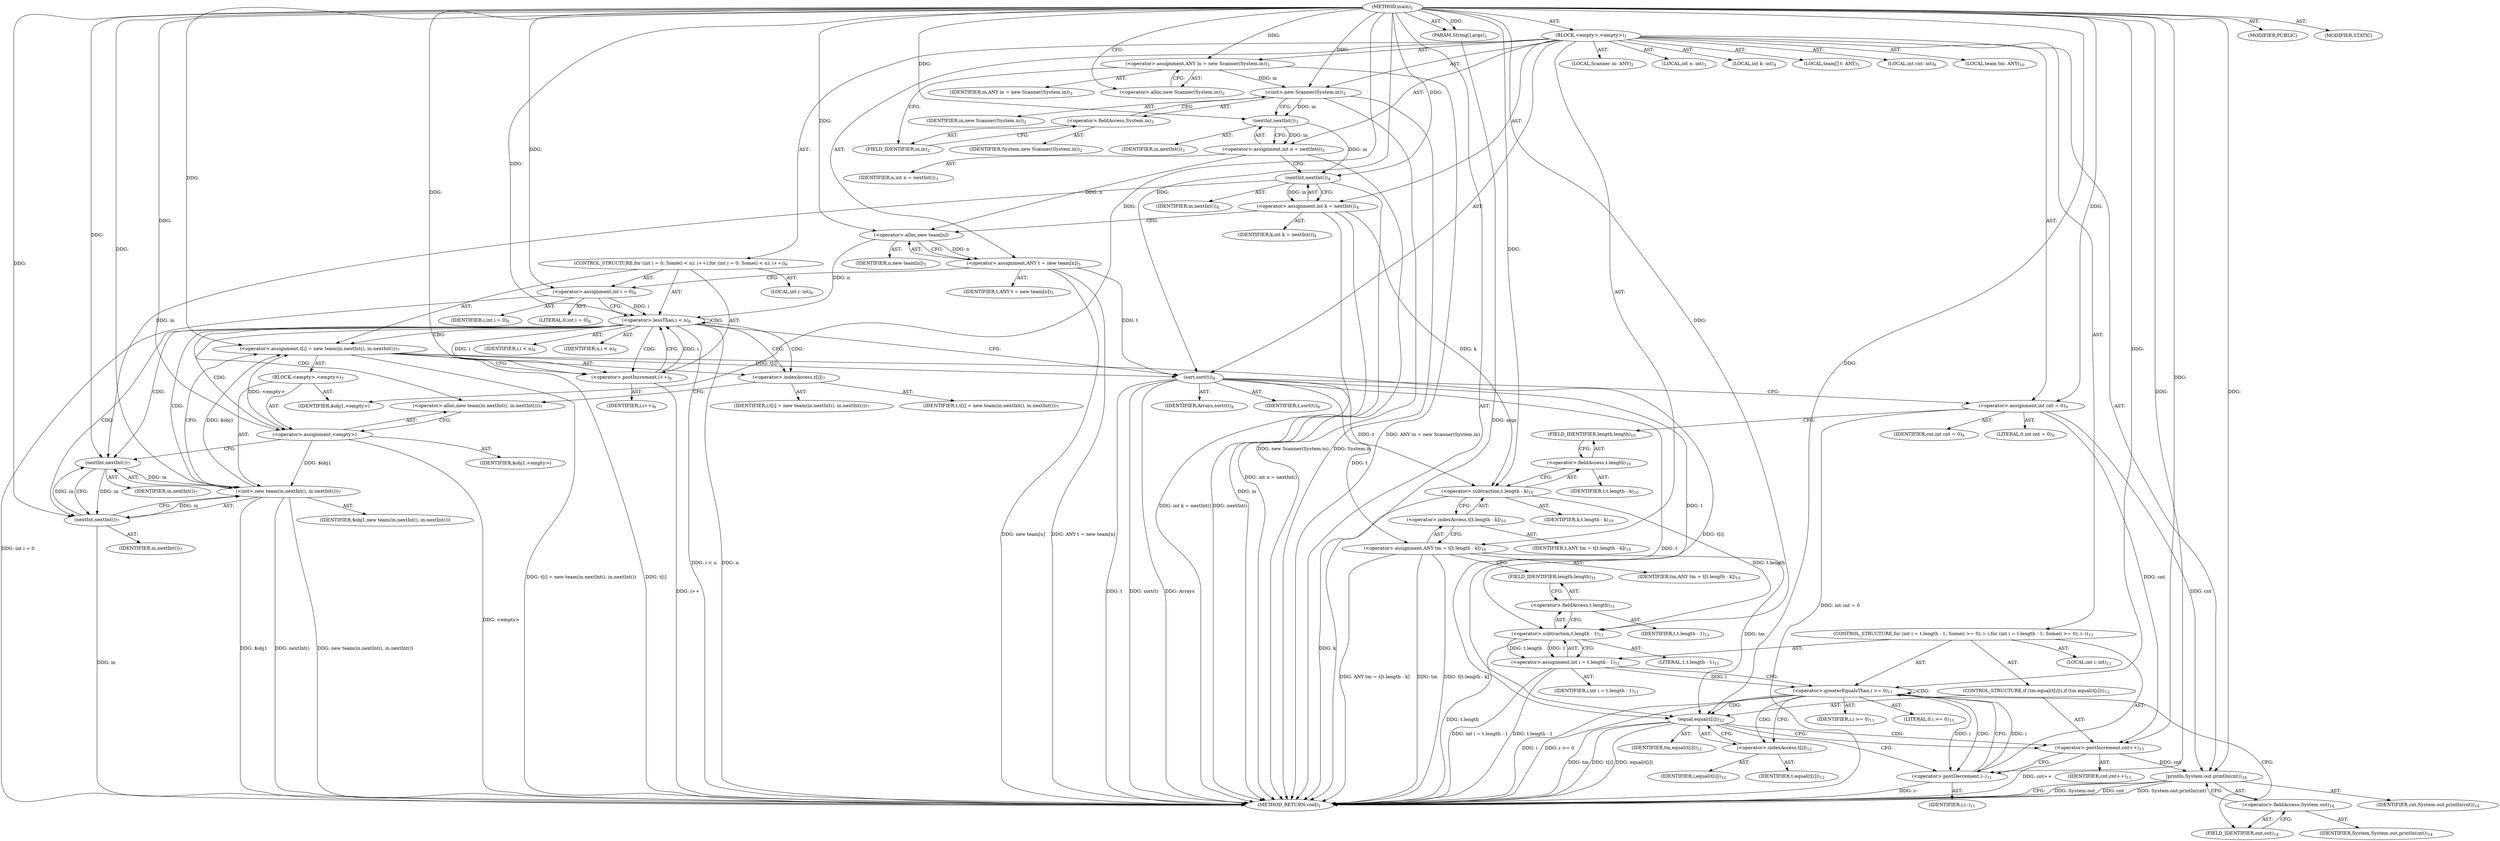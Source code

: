digraph "main" {  
"19" [label = <(METHOD,main)<SUB>1</SUB>> ]
"20" [label = <(PARAM,String[] args)<SUB>1</SUB>> ]
"21" [label = <(BLOCK,&lt;empty&gt;,&lt;empty&gt;)<SUB>1</SUB>> ]
"4" [label = <(LOCAL,Scanner in: ANY)<SUB>2</SUB>> ]
"22" [label = <(&lt;operator&gt;.assignment,ANY in = new Scanner(System.in))<SUB>2</SUB>> ]
"23" [label = <(IDENTIFIER,in,ANY in = new Scanner(System.in))<SUB>2</SUB>> ]
"24" [label = <(&lt;operator&gt;.alloc,new Scanner(System.in))<SUB>2</SUB>> ]
"25" [label = <(&lt;init&gt;,new Scanner(System.in))<SUB>2</SUB>> ]
"3" [label = <(IDENTIFIER,in,new Scanner(System.in))<SUB>2</SUB>> ]
"26" [label = <(&lt;operator&gt;.fieldAccess,System.in)<SUB>2</SUB>> ]
"27" [label = <(IDENTIFIER,System,new Scanner(System.in))<SUB>2</SUB>> ]
"28" [label = <(FIELD_IDENTIFIER,in,in)<SUB>2</SUB>> ]
"29" [label = <(LOCAL,int n: int)<SUB>3</SUB>> ]
"30" [label = <(&lt;operator&gt;.assignment,int n = nextInt())<SUB>3</SUB>> ]
"31" [label = <(IDENTIFIER,n,int n = nextInt())<SUB>3</SUB>> ]
"32" [label = <(nextInt,nextInt())<SUB>3</SUB>> ]
"33" [label = <(IDENTIFIER,in,nextInt())<SUB>3</SUB>> ]
"34" [label = <(LOCAL,int k: int)<SUB>4</SUB>> ]
"35" [label = <(&lt;operator&gt;.assignment,int k = nextInt())<SUB>4</SUB>> ]
"36" [label = <(IDENTIFIER,k,int k = nextInt())<SUB>4</SUB>> ]
"37" [label = <(nextInt,nextInt())<SUB>4</SUB>> ]
"38" [label = <(IDENTIFIER,in,nextInt())<SUB>4</SUB>> ]
"39" [label = <(LOCAL,team[] t: ANY)<SUB>5</SUB>> ]
"40" [label = <(&lt;operator&gt;.assignment,ANY t = new team[n])<SUB>5</SUB>> ]
"41" [label = <(IDENTIFIER,t,ANY t = new team[n])<SUB>5</SUB>> ]
"42" [label = <(&lt;operator&gt;.alloc,new team[n])> ]
"43" [label = <(IDENTIFIER,n,new team[n])<SUB>5</SUB>> ]
"44" [label = <(CONTROL_STRUCTURE,for (int i = 0; Some(i &lt; n); i++),for (int i = 0; Some(i &lt; n); i++))<SUB>6</SUB>> ]
"45" [label = <(LOCAL,int i: int)<SUB>6</SUB>> ]
"46" [label = <(&lt;operator&gt;.assignment,int i = 0)<SUB>6</SUB>> ]
"47" [label = <(IDENTIFIER,i,int i = 0)<SUB>6</SUB>> ]
"48" [label = <(LITERAL,0,int i = 0)<SUB>6</SUB>> ]
"49" [label = <(&lt;operator&gt;.lessThan,i &lt; n)<SUB>6</SUB>> ]
"50" [label = <(IDENTIFIER,i,i &lt; n)<SUB>6</SUB>> ]
"51" [label = <(IDENTIFIER,n,i &lt; n)<SUB>6</SUB>> ]
"52" [label = <(&lt;operator&gt;.postIncrement,i++)<SUB>6</SUB>> ]
"53" [label = <(IDENTIFIER,i,i++)<SUB>6</SUB>> ]
"54" [label = <(&lt;operator&gt;.assignment,t[i] = new team(in.nextInt(), in.nextInt()))<SUB>7</SUB>> ]
"55" [label = <(&lt;operator&gt;.indexAccess,t[i])<SUB>7</SUB>> ]
"56" [label = <(IDENTIFIER,t,t[i] = new team(in.nextInt(), in.nextInt()))<SUB>7</SUB>> ]
"57" [label = <(IDENTIFIER,i,t[i] = new team(in.nextInt(), in.nextInt()))<SUB>7</SUB>> ]
"58" [label = <(BLOCK,&lt;empty&gt;,&lt;empty&gt;)<SUB>7</SUB>> ]
"59" [label = <(&lt;operator&gt;.assignment,&lt;empty&gt;)> ]
"60" [label = <(IDENTIFIER,$obj1,&lt;empty&gt;)> ]
"61" [label = <(&lt;operator&gt;.alloc,new team(in.nextInt(), in.nextInt()))<SUB>7</SUB>> ]
"62" [label = <(&lt;init&gt;,new team(in.nextInt(), in.nextInt()))<SUB>7</SUB>> ]
"63" [label = <(IDENTIFIER,$obj1,new team(in.nextInt(), in.nextInt()))> ]
"64" [label = <(nextInt,nextInt())<SUB>7</SUB>> ]
"65" [label = <(IDENTIFIER,in,nextInt())<SUB>7</SUB>> ]
"66" [label = <(nextInt,nextInt())<SUB>7</SUB>> ]
"67" [label = <(IDENTIFIER,in,nextInt())<SUB>7</SUB>> ]
"68" [label = <(IDENTIFIER,$obj1,&lt;empty&gt;)> ]
"69" [label = <(sort,sort(t))<SUB>8</SUB>> ]
"70" [label = <(IDENTIFIER,Arrays,sort(t))<SUB>8</SUB>> ]
"71" [label = <(IDENTIFIER,t,sort(t))<SUB>8</SUB>> ]
"72" [label = <(LOCAL,int cnt: int)<SUB>9</SUB>> ]
"73" [label = <(&lt;operator&gt;.assignment,int cnt = 0)<SUB>9</SUB>> ]
"74" [label = <(IDENTIFIER,cnt,int cnt = 0)<SUB>9</SUB>> ]
"75" [label = <(LITERAL,0,int cnt = 0)<SUB>9</SUB>> ]
"76" [label = <(LOCAL,team tm: ANY)<SUB>10</SUB>> ]
"77" [label = <(&lt;operator&gt;.assignment,ANY tm = t[t.length - k])<SUB>10</SUB>> ]
"78" [label = <(IDENTIFIER,tm,ANY tm = t[t.length - k])<SUB>10</SUB>> ]
"79" [label = <(&lt;operator&gt;.indexAccess,t[t.length - k])<SUB>10</SUB>> ]
"80" [label = <(IDENTIFIER,t,ANY tm = t[t.length - k])<SUB>10</SUB>> ]
"81" [label = <(&lt;operator&gt;.subtraction,t.length - k)<SUB>10</SUB>> ]
"82" [label = <(&lt;operator&gt;.fieldAccess,t.length)<SUB>10</SUB>> ]
"83" [label = <(IDENTIFIER,t,t.length - k)<SUB>10</SUB>> ]
"84" [label = <(FIELD_IDENTIFIER,length,length)<SUB>10</SUB>> ]
"85" [label = <(IDENTIFIER,k,t.length - k)<SUB>10</SUB>> ]
"86" [label = <(CONTROL_STRUCTURE,for (int i = t.length - 1; Some(i &gt;= 0); i--),for (int i = t.length - 1; Some(i &gt;= 0); i--))<SUB>11</SUB>> ]
"87" [label = <(LOCAL,int i: int)<SUB>11</SUB>> ]
"88" [label = <(&lt;operator&gt;.assignment,int i = t.length - 1)<SUB>11</SUB>> ]
"89" [label = <(IDENTIFIER,i,int i = t.length - 1)<SUB>11</SUB>> ]
"90" [label = <(&lt;operator&gt;.subtraction,t.length - 1)<SUB>11</SUB>> ]
"91" [label = <(&lt;operator&gt;.fieldAccess,t.length)<SUB>11</SUB>> ]
"92" [label = <(IDENTIFIER,t,t.length - 1)<SUB>11</SUB>> ]
"93" [label = <(FIELD_IDENTIFIER,length,length)<SUB>11</SUB>> ]
"94" [label = <(LITERAL,1,t.length - 1)<SUB>11</SUB>> ]
"95" [label = <(&lt;operator&gt;.greaterEqualsThan,i &gt;= 0)<SUB>11</SUB>> ]
"96" [label = <(IDENTIFIER,i,i &gt;= 0)<SUB>11</SUB>> ]
"97" [label = <(LITERAL,0,i &gt;= 0)<SUB>11</SUB>> ]
"98" [label = <(&lt;operator&gt;.postDecrement,i--)<SUB>11</SUB>> ]
"99" [label = <(IDENTIFIER,i,i--)<SUB>11</SUB>> ]
"100" [label = <(CONTROL_STRUCTURE,if (tm.equal(t[i])),if (tm.equal(t[i])))<SUB>12</SUB>> ]
"101" [label = <(equal,equal(t[i]))<SUB>12</SUB>> ]
"102" [label = <(IDENTIFIER,tm,equal(t[i]))<SUB>12</SUB>> ]
"103" [label = <(&lt;operator&gt;.indexAccess,t[i])<SUB>12</SUB>> ]
"104" [label = <(IDENTIFIER,t,equal(t[i]))<SUB>12</SUB>> ]
"105" [label = <(IDENTIFIER,i,equal(t[i]))<SUB>12</SUB>> ]
"106" [label = <(&lt;operator&gt;.postIncrement,cnt++)<SUB>13</SUB>> ]
"107" [label = <(IDENTIFIER,cnt,cnt++)<SUB>13</SUB>> ]
"108" [label = <(println,System.out.println(cnt))<SUB>14</SUB>> ]
"109" [label = <(&lt;operator&gt;.fieldAccess,System.out)<SUB>14</SUB>> ]
"110" [label = <(IDENTIFIER,System,System.out.println(cnt))<SUB>14</SUB>> ]
"111" [label = <(FIELD_IDENTIFIER,out,out)<SUB>14</SUB>> ]
"112" [label = <(IDENTIFIER,cnt,System.out.println(cnt))<SUB>14</SUB>> ]
"113" [label = <(MODIFIER,PUBLIC)> ]
"114" [label = <(MODIFIER,STATIC)> ]
"115" [label = <(METHOD_RETURN,void)<SUB>1</SUB>> ]
  "19" -> "20"  [ label = "AST: "] 
  "19" -> "21"  [ label = "AST: "] 
  "19" -> "113"  [ label = "AST: "] 
  "19" -> "114"  [ label = "AST: "] 
  "19" -> "115"  [ label = "AST: "] 
  "21" -> "4"  [ label = "AST: "] 
  "21" -> "22"  [ label = "AST: "] 
  "21" -> "25"  [ label = "AST: "] 
  "21" -> "29"  [ label = "AST: "] 
  "21" -> "30"  [ label = "AST: "] 
  "21" -> "34"  [ label = "AST: "] 
  "21" -> "35"  [ label = "AST: "] 
  "21" -> "39"  [ label = "AST: "] 
  "21" -> "40"  [ label = "AST: "] 
  "21" -> "44"  [ label = "AST: "] 
  "21" -> "69"  [ label = "AST: "] 
  "21" -> "72"  [ label = "AST: "] 
  "21" -> "73"  [ label = "AST: "] 
  "21" -> "76"  [ label = "AST: "] 
  "21" -> "77"  [ label = "AST: "] 
  "21" -> "86"  [ label = "AST: "] 
  "21" -> "108"  [ label = "AST: "] 
  "22" -> "23"  [ label = "AST: "] 
  "22" -> "24"  [ label = "AST: "] 
  "25" -> "3"  [ label = "AST: "] 
  "25" -> "26"  [ label = "AST: "] 
  "26" -> "27"  [ label = "AST: "] 
  "26" -> "28"  [ label = "AST: "] 
  "30" -> "31"  [ label = "AST: "] 
  "30" -> "32"  [ label = "AST: "] 
  "32" -> "33"  [ label = "AST: "] 
  "35" -> "36"  [ label = "AST: "] 
  "35" -> "37"  [ label = "AST: "] 
  "37" -> "38"  [ label = "AST: "] 
  "40" -> "41"  [ label = "AST: "] 
  "40" -> "42"  [ label = "AST: "] 
  "42" -> "43"  [ label = "AST: "] 
  "44" -> "45"  [ label = "AST: "] 
  "44" -> "46"  [ label = "AST: "] 
  "44" -> "49"  [ label = "AST: "] 
  "44" -> "52"  [ label = "AST: "] 
  "44" -> "54"  [ label = "AST: "] 
  "46" -> "47"  [ label = "AST: "] 
  "46" -> "48"  [ label = "AST: "] 
  "49" -> "50"  [ label = "AST: "] 
  "49" -> "51"  [ label = "AST: "] 
  "52" -> "53"  [ label = "AST: "] 
  "54" -> "55"  [ label = "AST: "] 
  "54" -> "58"  [ label = "AST: "] 
  "55" -> "56"  [ label = "AST: "] 
  "55" -> "57"  [ label = "AST: "] 
  "58" -> "59"  [ label = "AST: "] 
  "58" -> "62"  [ label = "AST: "] 
  "58" -> "68"  [ label = "AST: "] 
  "59" -> "60"  [ label = "AST: "] 
  "59" -> "61"  [ label = "AST: "] 
  "62" -> "63"  [ label = "AST: "] 
  "62" -> "64"  [ label = "AST: "] 
  "62" -> "66"  [ label = "AST: "] 
  "64" -> "65"  [ label = "AST: "] 
  "66" -> "67"  [ label = "AST: "] 
  "69" -> "70"  [ label = "AST: "] 
  "69" -> "71"  [ label = "AST: "] 
  "73" -> "74"  [ label = "AST: "] 
  "73" -> "75"  [ label = "AST: "] 
  "77" -> "78"  [ label = "AST: "] 
  "77" -> "79"  [ label = "AST: "] 
  "79" -> "80"  [ label = "AST: "] 
  "79" -> "81"  [ label = "AST: "] 
  "81" -> "82"  [ label = "AST: "] 
  "81" -> "85"  [ label = "AST: "] 
  "82" -> "83"  [ label = "AST: "] 
  "82" -> "84"  [ label = "AST: "] 
  "86" -> "87"  [ label = "AST: "] 
  "86" -> "88"  [ label = "AST: "] 
  "86" -> "95"  [ label = "AST: "] 
  "86" -> "98"  [ label = "AST: "] 
  "86" -> "100"  [ label = "AST: "] 
  "88" -> "89"  [ label = "AST: "] 
  "88" -> "90"  [ label = "AST: "] 
  "90" -> "91"  [ label = "AST: "] 
  "90" -> "94"  [ label = "AST: "] 
  "91" -> "92"  [ label = "AST: "] 
  "91" -> "93"  [ label = "AST: "] 
  "95" -> "96"  [ label = "AST: "] 
  "95" -> "97"  [ label = "AST: "] 
  "98" -> "99"  [ label = "AST: "] 
  "100" -> "101"  [ label = "AST: "] 
  "100" -> "106"  [ label = "AST: "] 
  "101" -> "102"  [ label = "AST: "] 
  "101" -> "103"  [ label = "AST: "] 
  "103" -> "104"  [ label = "AST: "] 
  "103" -> "105"  [ label = "AST: "] 
  "106" -> "107"  [ label = "AST: "] 
  "108" -> "109"  [ label = "AST: "] 
  "108" -> "112"  [ label = "AST: "] 
  "109" -> "110"  [ label = "AST: "] 
  "109" -> "111"  [ label = "AST: "] 
  "22" -> "28"  [ label = "CFG: "] 
  "25" -> "32"  [ label = "CFG: "] 
  "30" -> "37"  [ label = "CFG: "] 
  "35" -> "42"  [ label = "CFG: "] 
  "40" -> "46"  [ label = "CFG: "] 
  "69" -> "73"  [ label = "CFG: "] 
  "73" -> "84"  [ label = "CFG: "] 
  "77" -> "93"  [ label = "CFG: "] 
  "108" -> "115"  [ label = "CFG: "] 
  "24" -> "22"  [ label = "CFG: "] 
  "26" -> "25"  [ label = "CFG: "] 
  "32" -> "30"  [ label = "CFG: "] 
  "37" -> "35"  [ label = "CFG: "] 
  "42" -> "40"  [ label = "CFG: "] 
  "46" -> "49"  [ label = "CFG: "] 
  "49" -> "55"  [ label = "CFG: "] 
  "49" -> "69"  [ label = "CFG: "] 
  "52" -> "49"  [ label = "CFG: "] 
  "54" -> "52"  [ label = "CFG: "] 
  "79" -> "77"  [ label = "CFG: "] 
  "88" -> "95"  [ label = "CFG: "] 
  "95" -> "103"  [ label = "CFG: "] 
  "95" -> "111"  [ label = "CFG: "] 
  "98" -> "95"  [ label = "CFG: "] 
  "109" -> "108"  [ label = "CFG: "] 
  "28" -> "26"  [ label = "CFG: "] 
  "55" -> "61"  [ label = "CFG: "] 
  "81" -> "79"  [ label = "CFG: "] 
  "90" -> "88"  [ label = "CFG: "] 
  "101" -> "106"  [ label = "CFG: "] 
  "101" -> "98"  [ label = "CFG: "] 
  "106" -> "98"  [ label = "CFG: "] 
  "111" -> "109"  [ label = "CFG: "] 
  "59" -> "64"  [ label = "CFG: "] 
  "62" -> "54"  [ label = "CFG: "] 
  "82" -> "81"  [ label = "CFG: "] 
  "91" -> "90"  [ label = "CFG: "] 
  "103" -> "101"  [ label = "CFG: "] 
  "61" -> "59"  [ label = "CFG: "] 
  "64" -> "66"  [ label = "CFG: "] 
  "66" -> "62"  [ label = "CFG: "] 
  "84" -> "82"  [ label = "CFG: "] 
  "93" -> "91"  [ label = "CFG: "] 
  "19" -> "24"  [ label = "CFG: "] 
  "20" -> "115"  [ label = "DDG: args"] 
  "22" -> "115"  [ label = "DDG: ANY in = new Scanner(System.in)"] 
  "25" -> "115"  [ label = "DDG: System.in"] 
  "25" -> "115"  [ label = "DDG: new Scanner(System.in)"] 
  "30" -> "115"  [ label = "DDG: int n = nextInt()"] 
  "37" -> "115"  [ label = "DDG: in"] 
  "35" -> "115"  [ label = "DDG: nextInt()"] 
  "35" -> "115"  [ label = "DDG: int k = nextInt()"] 
  "40" -> "115"  [ label = "DDG: new team[n]"] 
  "40" -> "115"  [ label = "DDG: ANY t = new team[n]"] 
  "46" -> "115"  [ label = "DDG: int i = 0"] 
  "49" -> "115"  [ label = "DDG: n"] 
  "49" -> "115"  [ label = "DDG: i &lt; n"] 
  "69" -> "115"  [ label = "DDG: t"] 
  "69" -> "115"  [ label = "DDG: sort(t)"] 
  "73" -> "115"  [ label = "DDG: int cnt = 0"] 
  "77" -> "115"  [ label = "DDG: tm"] 
  "81" -> "115"  [ label = "DDG: k"] 
  "77" -> "115"  [ label = "DDG: t[t.length - k]"] 
  "77" -> "115"  [ label = "DDG: ANY tm = t[t.length - k]"] 
  "90" -> "115"  [ label = "DDG: t.length"] 
  "88" -> "115"  [ label = "DDG: t.length - 1"] 
  "88" -> "115"  [ label = "DDG: int i = t.length - 1"] 
  "95" -> "115"  [ label = "DDG: i"] 
  "95" -> "115"  [ label = "DDG: i &gt;= 0"] 
  "108" -> "115"  [ label = "DDG: System.out"] 
  "108" -> "115"  [ label = "DDG: cnt"] 
  "108" -> "115"  [ label = "DDG: System.out.println(cnt)"] 
  "101" -> "115"  [ label = "DDG: tm"] 
  "101" -> "115"  [ label = "DDG: t[i]"] 
  "101" -> "115"  [ label = "DDG: equal(t[i])"] 
  "106" -> "115"  [ label = "DDG: cnt++"] 
  "98" -> "115"  [ label = "DDG: i--"] 
  "54" -> "115"  [ label = "DDG: t[i]"] 
  "59" -> "115"  [ label = "DDG: &lt;empty&gt;"] 
  "62" -> "115"  [ label = "DDG: $obj1"] 
  "62" -> "115"  [ label = "DDG: nextInt()"] 
  "66" -> "115"  [ label = "DDG: in"] 
  "62" -> "115"  [ label = "DDG: new team(in.nextInt(), in.nextInt())"] 
  "54" -> "115"  [ label = "DDG: t[i] = new team(in.nextInt(), in.nextInt())"] 
  "52" -> "115"  [ label = "DDG: i++"] 
  "69" -> "115"  [ label = "DDG: Arrays"] 
  "19" -> "20"  [ label = "DDG: "] 
  "19" -> "22"  [ label = "DDG: "] 
  "32" -> "30"  [ label = "DDG: in"] 
  "37" -> "35"  [ label = "DDG: in"] 
  "42" -> "40"  [ label = "DDG: n"] 
  "19" -> "73"  [ label = "DDG: "] 
  "69" -> "77"  [ label = "DDG: t"] 
  "22" -> "25"  [ label = "DDG: in"] 
  "19" -> "25"  [ label = "DDG: "] 
  "19" -> "46"  [ label = "DDG: "] 
  "59" -> "54"  [ label = "DDG: &lt;empty&gt;"] 
  "62" -> "54"  [ label = "DDG: $obj1"] 
  "19" -> "54"  [ label = "DDG: "] 
  "19" -> "69"  [ label = "DDG: "] 
  "40" -> "69"  [ label = "DDG: t"] 
  "54" -> "69"  [ label = "DDG: t[i]"] 
  "90" -> "88"  [ label = "DDG: t.length"] 
  "90" -> "88"  [ label = "DDG: 1"] 
  "73" -> "108"  [ label = "DDG: cnt"] 
  "106" -> "108"  [ label = "DDG: cnt"] 
  "19" -> "108"  [ label = "DDG: "] 
  "25" -> "32"  [ label = "DDG: in"] 
  "19" -> "32"  [ label = "DDG: "] 
  "32" -> "37"  [ label = "DDG: in"] 
  "19" -> "37"  [ label = "DDG: "] 
  "30" -> "42"  [ label = "DDG: n"] 
  "19" -> "42"  [ label = "DDG: "] 
  "46" -> "49"  [ label = "DDG: i"] 
  "52" -> "49"  [ label = "DDG: i"] 
  "19" -> "49"  [ label = "DDG: "] 
  "42" -> "49"  [ label = "DDG: n"] 
  "49" -> "52"  [ label = "DDG: i"] 
  "19" -> "52"  [ label = "DDG: "] 
  "88" -> "95"  [ label = "DDG: i"] 
  "98" -> "95"  [ label = "DDG: i"] 
  "19" -> "95"  [ label = "DDG: "] 
  "95" -> "98"  [ label = "DDG: i"] 
  "19" -> "98"  [ label = "DDG: "] 
  "19" -> "59"  [ label = "DDG: "] 
  "19" -> "68"  [ label = "DDG: "] 
  "69" -> "81"  [ label = "DDG: t"] 
  "35" -> "81"  [ label = "DDG: k"] 
  "19" -> "81"  [ label = "DDG: "] 
  "69" -> "90"  [ label = "DDG: t"] 
  "81" -> "90"  [ label = "DDG: t.length"] 
  "19" -> "90"  [ label = "DDG: "] 
  "77" -> "101"  [ label = "DDG: tm"] 
  "19" -> "101"  [ label = "DDG: "] 
  "69" -> "101"  [ label = "DDG: t"] 
  "54" -> "101"  [ label = "DDG: t[i]"] 
  "73" -> "106"  [ label = "DDG: cnt"] 
  "19" -> "106"  [ label = "DDG: "] 
  "59" -> "62"  [ label = "DDG: $obj1"] 
  "19" -> "62"  [ label = "DDG: "] 
  "64" -> "62"  [ label = "DDG: in"] 
  "66" -> "62"  [ label = "DDG: in"] 
  "37" -> "64"  [ label = "DDG: in"] 
  "66" -> "64"  [ label = "DDG: in"] 
  "19" -> "64"  [ label = "DDG: "] 
  "64" -> "66"  [ label = "DDG: in"] 
  "19" -> "66"  [ label = "DDG: "] 
  "49" -> "49"  [ label = "CDG: "] 
  "49" -> "61"  [ label = "CDG: "] 
  "49" -> "64"  [ label = "CDG: "] 
  "49" -> "66"  [ label = "CDG: "] 
  "49" -> "52"  [ label = "CDG: "] 
  "49" -> "59"  [ label = "CDG: "] 
  "49" -> "55"  [ label = "CDG: "] 
  "49" -> "54"  [ label = "CDG: "] 
  "49" -> "62"  [ label = "CDG: "] 
  "95" -> "98"  [ label = "CDG: "] 
  "95" -> "103"  [ label = "CDG: "] 
  "95" -> "95"  [ label = "CDG: "] 
  "95" -> "101"  [ label = "CDG: "] 
  "101" -> "106"  [ label = "CDG: "] 
}
